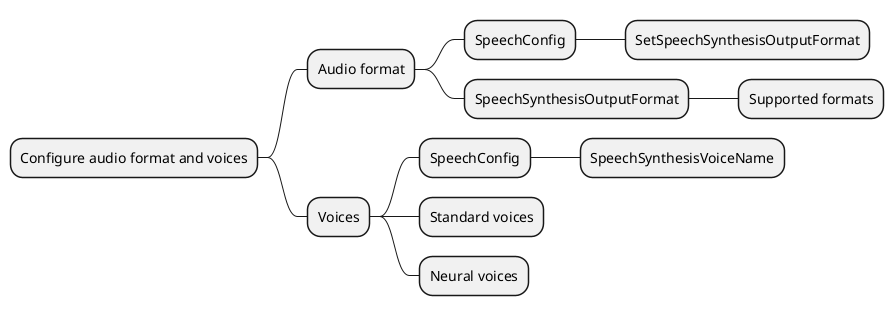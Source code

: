 @startmindmap
* Configure audio format and voices
** Audio format
*** SpeechConfig
**** SetSpeechSynthesisOutputFormat
*** SpeechSynthesisOutputFormat
**** Supported formats
** Voices
*** SpeechConfig
**** SpeechSynthesisVoiceName
*** Standard voices
*** Neural voices
@endmindmap